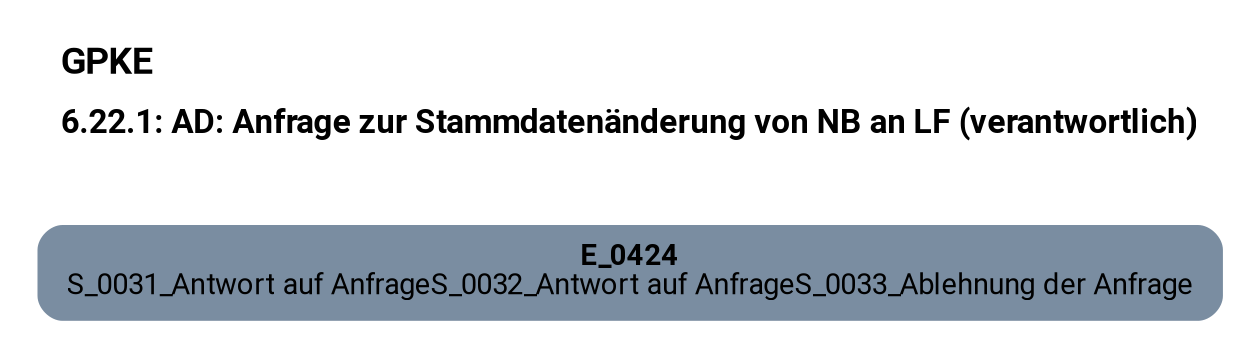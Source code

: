 digraph D {
    labelloc="t";
    label=<<B><FONT POINT-SIZE="18">GPKE</FONT></B><BR align="left"/><BR/><B><FONT POINT-SIZE="16">6.22.1: AD: Anfrage zur Stammdatenänderung von NB an LF (verantwortlich)</FONT></B><BR align="left"/><BR/><BR/><BR/>>;
    ratio="compress";
    concentrate=true;
    pack=true;
    rankdir=TB;
    packmode="array";
    size="20,20";
    fontsize=12;
    pad=0.25;
    "Empty" [margin="0.2,0.12", shape=box, style="filled,rounded", penwidth=0.0, fillcolor="#7a8da1", label=<<B>E_0424</B><BR align="center"/><FONT>S_0031_Antwort auf Anfrage
S_0032_Antwort auf Anfrage
S_0033_Ablehnung der Anfrage</FONT><BR align="center"/>>, fontname="Roboto, sans-serif"];


    bgcolor="transparent";
fontname="Roboto, sans-serif";
}